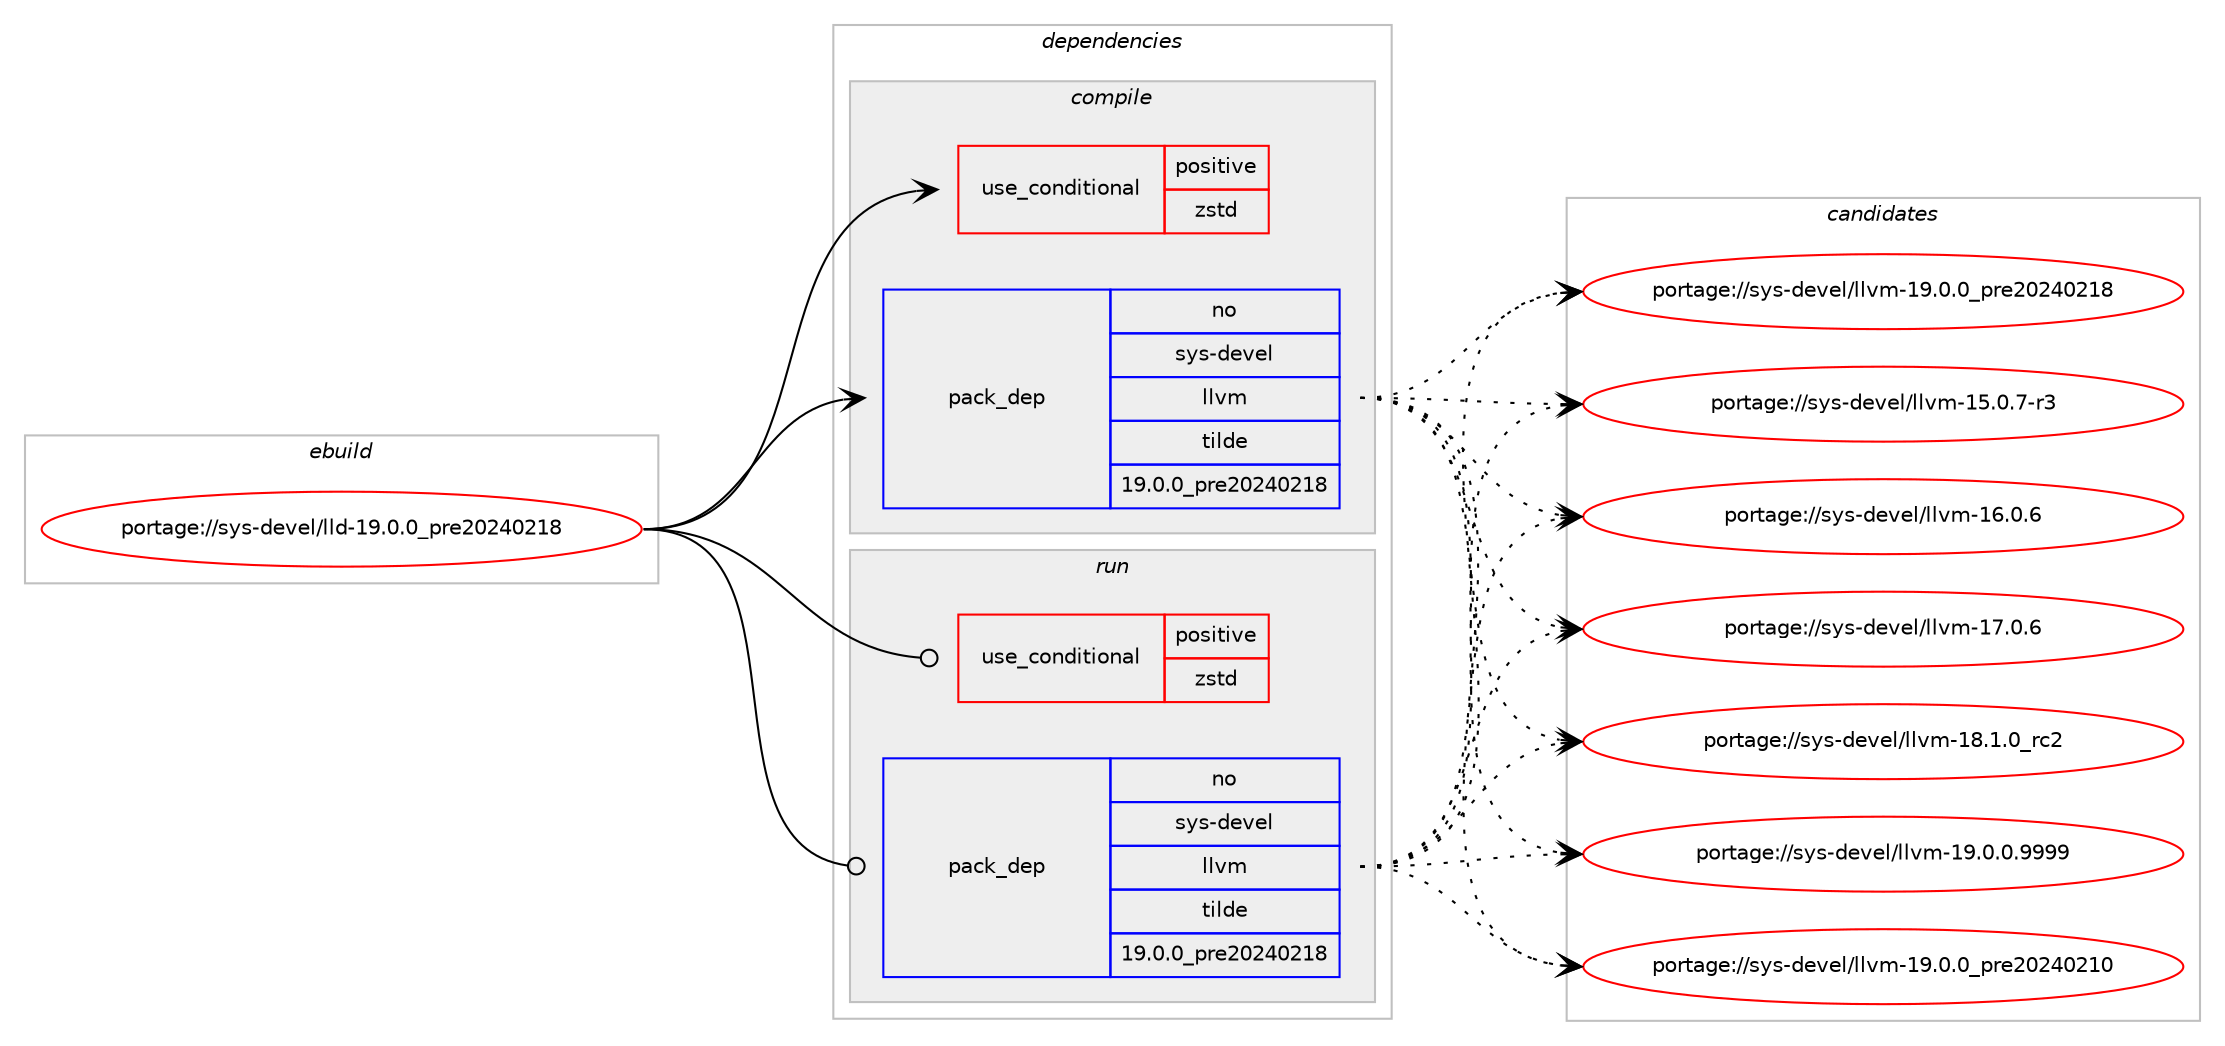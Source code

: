 digraph prolog {

# *************
# Graph options
# *************

newrank=true;
concentrate=true;
compound=true;
graph [rankdir=LR,fontname=Helvetica,fontsize=10,ranksep=1.5];#, ranksep=2.5, nodesep=0.2];
edge  [arrowhead=vee];
node  [fontname=Helvetica,fontsize=10];

# **********
# The ebuild
# **********

subgraph cluster_leftcol {
color=gray;
rank=same;
label=<<i>ebuild</i>>;
id [label="portage://sys-devel/lld-19.0.0_pre20240218", color=red, width=4, href="../sys-devel/lld-19.0.0_pre20240218.svg"];
}

# ****************
# The dependencies
# ****************

subgraph cluster_midcol {
color=gray;
label=<<i>dependencies</i>>;
subgraph cluster_compile {
fillcolor="#eeeeee";
style=filled;
label=<<i>compile</i>>;
subgraph cond15625 {
dependency23414 [label=<<TABLE BORDER="0" CELLBORDER="1" CELLSPACING="0" CELLPADDING="4"><TR><TD ROWSPAN="3" CELLPADDING="10">use_conditional</TD></TR><TR><TD>positive</TD></TR><TR><TD>zstd</TD></TR></TABLE>>, shape=none, color=red];
# *** BEGIN UNKNOWN DEPENDENCY TYPE (TODO) ***
# dependency23414 -> package_dependency(portage://sys-devel/lld-19.0.0_pre20240218,install,no,app-arch,zstd,none,[,,],any_same_slot,[])
# *** END UNKNOWN DEPENDENCY TYPE (TODO) ***

}
id:e -> dependency23414:w [weight=20,style="solid",arrowhead="vee"];
subgraph pack7590 {
dependency23415 [label=<<TABLE BORDER="0" CELLBORDER="1" CELLSPACING="0" CELLPADDING="4" WIDTH="220"><TR><TD ROWSPAN="6" CELLPADDING="30">pack_dep</TD></TR><TR><TD WIDTH="110">no</TD></TR><TR><TD>sys-devel</TD></TR><TR><TD>llvm</TD></TR><TR><TD>tilde</TD></TR><TR><TD>19.0.0_pre20240218</TD></TR></TABLE>>, shape=none, color=blue];
}
id:e -> dependency23415:w [weight=20,style="solid",arrowhead="vee"];
# *** BEGIN UNKNOWN DEPENDENCY TYPE (TODO) ***
# id -> package_dependency(portage://sys-devel/lld-19.0.0_pre20240218,install,no,sys-libs,zlib,none,[,,],any_same_slot,[])
# *** END UNKNOWN DEPENDENCY TYPE (TODO) ***

}
subgraph cluster_compileandrun {
fillcolor="#eeeeee";
style=filled;
label=<<i>compile and run</i>>;
}
subgraph cluster_run {
fillcolor="#eeeeee";
style=filled;
label=<<i>run</i>>;
subgraph cond15626 {
dependency23416 [label=<<TABLE BORDER="0" CELLBORDER="1" CELLSPACING="0" CELLPADDING="4"><TR><TD ROWSPAN="3" CELLPADDING="10">use_conditional</TD></TR><TR><TD>positive</TD></TR><TR><TD>zstd</TD></TR></TABLE>>, shape=none, color=red];
# *** BEGIN UNKNOWN DEPENDENCY TYPE (TODO) ***
# dependency23416 -> package_dependency(portage://sys-devel/lld-19.0.0_pre20240218,run,no,app-arch,zstd,none,[,,],any_same_slot,[])
# *** END UNKNOWN DEPENDENCY TYPE (TODO) ***

}
id:e -> dependency23416:w [weight=20,style="solid",arrowhead="odot"];
subgraph pack7591 {
dependency23417 [label=<<TABLE BORDER="0" CELLBORDER="1" CELLSPACING="0" CELLPADDING="4" WIDTH="220"><TR><TD ROWSPAN="6" CELLPADDING="30">pack_dep</TD></TR><TR><TD WIDTH="110">no</TD></TR><TR><TD>sys-devel</TD></TR><TR><TD>llvm</TD></TR><TR><TD>tilde</TD></TR><TR><TD>19.0.0_pre20240218</TD></TR></TABLE>>, shape=none, color=blue];
}
id:e -> dependency23417:w [weight=20,style="solid",arrowhead="odot"];
# *** BEGIN UNKNOWN DEPENDENCY TYPE (TODO) ***
# id -> package_dependency(portage://sys-devel/lld-19.0.0_pre20240218,run,no,sys-libs,zlib,none,[,,],any_same_slot,[])
# *** END UNKNOWN DEPENDENCY TYPE (TODO) ***

# *** BEGIN UNKNOWN DEPENDENCY TYPE (TODO) ***
# id -> package_dependency(portage://sys-devel/lld-19.0.0_pre20240218,run,weak,sys-devel,lld,none,[,,],[slot(0)],[])
# *** END UNKNOWN DEPENDENCY TYPE (TODO) ***

}
}

# **************
# The candidates
# **************

subgraph cluster_choices {
rank=same;
color=gray;
label=<<i>candidates</i>>;

subgraph choice7590 {
color=black;
nodesep=1;
choice1151211154510010111810110847108108118109454953464846554511451 [label="portage://sys-devel/llvm-15.0.7-r3", color=red, width=4,href="../sys-devel/llvm-15.0.7-r3.svg"];
choice115121115451001011181011084710810811810945495446484654 [label="portage://sys-devel/llvm-16.0.6", color=red, width=4,href="../sys-devel/llvm-16.0.6.svg"];
choice115121115451001011181011084710810811810945495546484654 [label="portage://sys-devel/llvm-17.0.6", color=red, width=4,href="../sys-devel/llvm-17.0.6.svg"];
choice115121115451001011181011084710810811810945495646494648951149950 [label="portage://sys-devel/llvm-18.1.0_rc2", color=red, width=4,href="../sys-devel/llvm-18.1.0_rc2.svg"];
choice1151211154510010111810110847108108118109454957464846484657575757 [label="portage://sys-devel/llvm-19.0.0.9999", color=red, width=4,href="../sys-devel/llvm-19.0.0.9999.svg"];
choice115121115451001011181011084710810811810945495746484648951121141015048505248504948 [label="portage://sys-devel/llvm-19.0.0_pre20240210", color=red, width=4,href="../sys-devel/llvm-19.0.0_pre20240210.svg"];
choice115121115451001011181011084710810811810945495746484648951121141015048505248504956 [label="portage://sys-devel/llvm-19.0.0_pre20240218", color=red, width=4,href="../sys-devel/llvm-19.0.0_pre20240218.svg"];
dependency23415:e -> choice1151211154510010111810110847108108118109454953464846554511451:w [style=dotted,weight="100"];
dependency23415:e -> choice115121115451001011181011084710810811810945495446484654:w [style=dotted,weight="100"];
dependency23415:e -> choice115121115451001011181011084710810811810945495546484654:w [style=dotted,weight="100"];
dependency23415:e -> choice115121115451001011181011084710810811810945495646494648951149950:w [style=dotted,weight="100"];
dependency23415:e -> choice1151211154510010111810110847108108118109454957464846484657575757:w [style=dotted,weight="100"];
dependency23415:e -> choice115121115451001011181011084710810811810945495746484648951121141015048505248504948:w [style=dotted,weight="100"];
dependency23415:e -> choice115121115451001011181011084710810811810945495746484648951121141015048505248504956:w [style=dotted,weight="100"];
}
subgraph choice7591 {
color=black;
nodesep=1;
choice1151211154510010111810110847108108118109454953464846554511451 [label="portage://sys-devel/llvm-15.0.7-r3", color=red, width=4,href="../sys-devel/llvm-15.0.7-r3.svg"];
choice115121115451001011181011084710810811810945495446484654 [label="portage://sys-devel/llvm-16.0.6", color=red, width=4,href="../sys-devel/llvm-16.0.6.svg"];
choice115121115451001011181011084710810811810945495546484654 [label="portage://sys-devel/llvm-17.0.6", color=red, width=4,href="../sys-devel/llvm-17.0.6.svg"];
choice115121115451001011181011084710810811810945495646494648951149950 [label="portage://sys-devel/llvm-18.1.0_rc2", color=red, width=4,href="../sys-devel/llvm-18.1.0_rc2.svg"];
choice1151211154510010111810110847108108118109454957464846484657575757 [label="portage://sys-devel/llvm-19.0.0.9999", color=red, width=4,href="../sys-devel/llvm-19.0.0.9999.svg"];
choice115121115451001011181011084710810811810945495746484648951121141015048505248504948 [label="portage://sys-devel/llvm-19.0.0_pre20240210", color=red, width=4,href="../sys-devel/llvm-19.0.0_pre20240210.svg"];
choice115121115451001011181011084710810811810945495746484648951121141015048505248504956 [label="portage://sys-devel/llvm-19.0.0_pre20240218", color=red, width=4,href="../sys-devel/llvm-19.0.0_pre20240218.svg"];
dependency23417:e -> choice1151211154510010111810110847108108118109454953464846554511451:w [style=dotted,weight="100"];
dependency23417:e -> choice115121115451001011181011084710810811810945495446484654:w [style=dotted,weight="100"];
dependency23417:e -> choice115121115451001011181011084710810811810945495546484654:w [style=dotted,weight="100"];
dependency23417:e -> choice115121115451001011181011084710810811810945495646494648951149950:w [style=dotted,weight="100"];
dependency23417:e -> choice1151211154510010111810110847108108118109454957464846484657575757:w [style=dotted,weight="100"];
dependency23417:e -> choice115121115451001011181011084710810811810945495746484648951121141015048505248504948:w [style=dotted,weight="100"];
dependency23417:e -> choice115121115451001011181011084710810811810945495746484648951121141015048505248504956:w [style=dotted,weight="100"];
}
}

}
